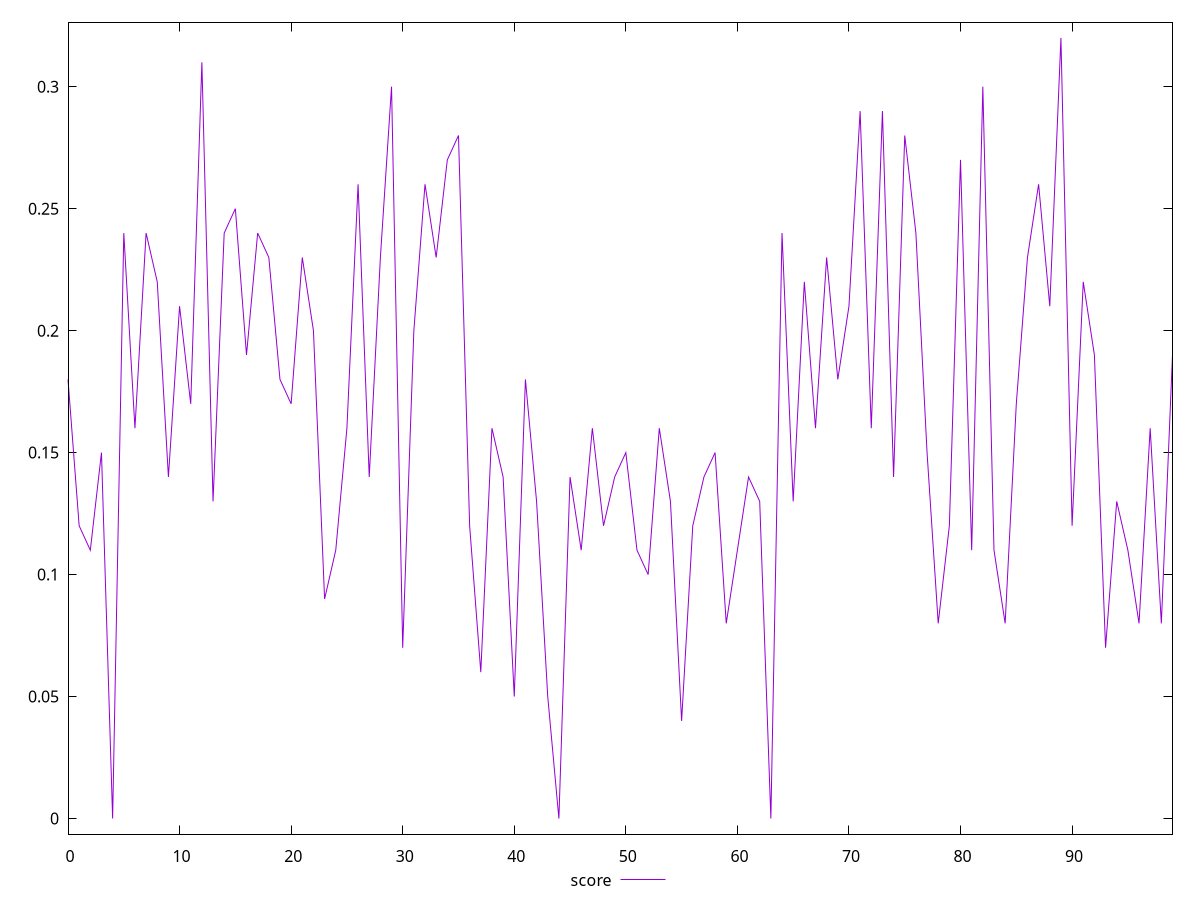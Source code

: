 reset

$score <<EOF
0 0.18
1 0.12
2 0.11
3 0.15
4 0
5 0.24
6 0.16
7 0.24
8 0.22
9 0.14
10 0.21
11 0.17
12 0.31
13 0.13
14 0.24
15 0.25
16 0.19
17 0.24
18 0.23
19 0.18
20 0.17
21 0.23
22 0.2
23 0.09
24 0.11
25 0.16
26 0.26
27 0.14
28 0.23
29 0.3
30 0.07
31 0.2
32 0.26
33 0.23
34 0.27
35 0.28
36 0.12
37 0.06
38 0.16
39 0.14
40 0.05
41 0.18
42 0.13
43 0.05
44 0
45 0.14
46 0.11
47 0.16
48 0.12
49 0.14
50 0.15
51 0.11
52 0.1
53 0.16
54 0.13
55 0.04
56 0.12
57 0.14
58 0.15
59 0.08
60 0.11
61 0.14
62 0.13
63 0
64 0.24
65 0.13
66 0.22
67 0.16
68 0.23
69 0.18
70 0.21
71 0.29
72 0.16
73 0.29
74 0.14
75 0.28
76 0.24
77 0.15
78 0.08
79 0.12
80 0.27
81 0.11
82 0.3
83 0.11
84 0.08
85 0.17
86 0.23
87 0.26
88 0.21
89 0.32
90 0.12
91 0.22
92 0.19
93 0.07
94 0.13
95 0.11
96 0.08
97 0.16
98 0.08
99 0.19
EOF

set key outside below
set xrange [0:99]
set yrange [-0.0064:0.3264]
set trange [-0.0064:0.3264]
set terminal svg size 640, 500 enhanced background rgb 'white'
set output "reprap/speed-index/samples/pages+cached+noexternal+nomedia+nocss+nojs/score/values.svg"

plot $score title "score" with line

reset
